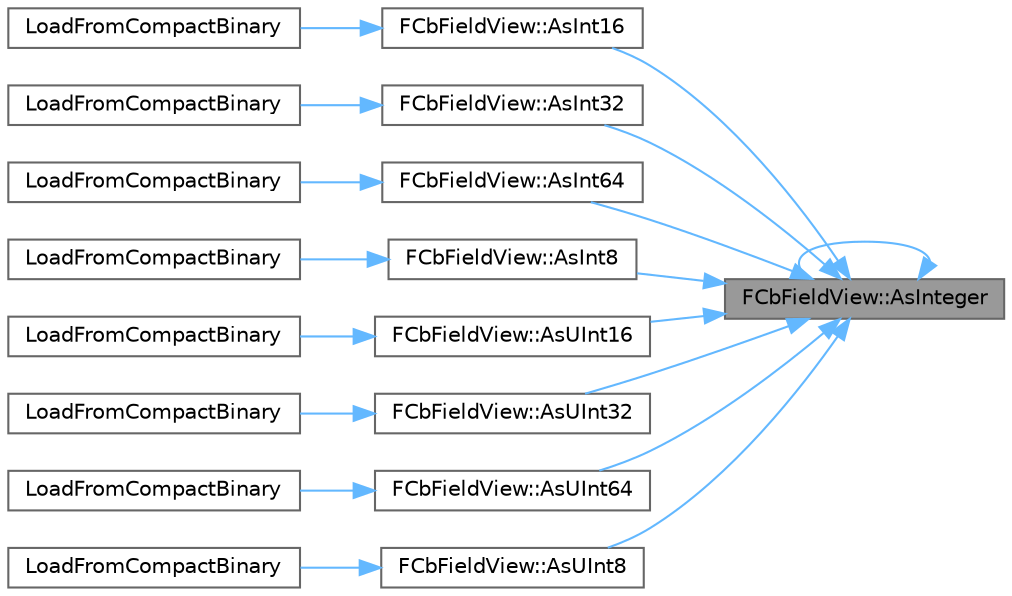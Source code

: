 digraph "FCbFieldView::AsInteger"
{
 // INTERACTIVE_SVG=YES
 // LATEX_PDF_SIZE
  bgcolor="transparent";
  edge [fontname=Helvetica,fontsize=10,labelfontname=Helvetica,labelfontsize=10];
  node [fontname=Helvetica,fontsize=10,shape=box,height=0.2,width=0.4];
  rankdir="RL";
  Node1 [id="Node000001",label="FCbFieldView::AsInteger",height=0.2,width=0.4,color="gray40", fillcolor="grey60", style="filled", fontcolor="black",tooltip="Access the field as the given integer type."];
  Node1 -> Node2 [id="edge1_Node000001_Node000002",dir="back",color="steelblue1",style="solid",tooltip=" "];
  Node2 [id="Node000002",label="FCbFieldView::AsInt16",height=0.2,width=0.4,color="grey40", fillcolor="white", style="filled",URL="$dc/deb/classFCbFieldView.html#a769fa4ef6d9a0b8421f9085204576193",tooltip="Access the field as an int16."];
  Node2 -> Node3 [id="edge2_Node000002_Node000003",dir="back",color="steelblue1",style="solid",tooltip=" "];
  Node3 [id="Node000003",label="LoadFromCompactBinary",height=0.2,width=0.4,color="grey40", fillcolor="white", style="filled",URL="$d5/da9/CompactBinarySerialization_8h.html#afb16a65ab29934b1cab616e5ca96bbe2",tooltip=" "];
  Node1 -> Node4 [id="edge3_Node000001_Node000004",dir="back",color="steelblue1",style="solid",tooltip=" "];
  Node4 [id="Node000004",label="FCbFieldView::AsInt32",height=0.2,width=0.4,color="grey40", fillcolor="white", style="filled",URL="$dc/deb/classFCbFieldView.html#a54e4a9da2d51838e1d8cec82392084e9",tooltip="Access the field as an int32."];
  Node4 -> Node5 [id="edge4_Node000004_Node000005",dir="back",color="steelblue1",style="solid",tooltip=" "];
  Node5 [id="Node000005",label="LoadFromCompactBinary",height=0.2,width=0.4,color="grey40", fillcolor="white", style="filled",URL="$d5/da9/CompactBinarySerialization_8h.html#a8899dff9e3231660f9f119d865a0f788",tooltip=" "];
  Node1 -> Node6 [id="edge5_Node000001_Node000006",dir="back",color="steelblue1",style="solid",tooltip=" "];
  Node6 [id="Node000006",label="FCbFieldView::AsInt64",height=0.2,width=0.4,color="grey40", fillcolor="white", style="filled",URL="$dc/deb/classFCbFieldView.html#a2cfd1eb26b09b603598070d68ea0ee95",tooltip="Access the field as an int64."];
  Node6 -> Node7 [id="edge6_Node000006_Node000007",dir="back",color="steelblue1",style="solid",tooltip=" "];
  Node7 [id="Node000007",label="LoadFromCompactBinary",height=0.2,width=0.4,color="grey40", fillcolor="white", style="filled",URL="$d5/da9/CompactBinarySerialization_8h.html#ab956f23ae50be141e00af6a26c4fec5b",tooltip=" "];
  Node1 -> Node8 [id="edge7_Node000001_Node000008",dir="back",color="steelblue1",style="solid",tooltip=" "];
  Node8 [id="Node000008",label="FCbFieldView::AsInt8",height=0.2,width=0.4,color="grey40", fillcolor="white", style="filled",URL="$dc/deb/classFCbFieldView.html#a8dce5609e6a662bdb5b70bfc63846ef8",tooltip="Access the field as an int8."];
  Node8 -> Node9 [id="edge8_Node000008_Node000009",dir="back",color="steelblue1",style="solid",tooltip=" "];
  Node9 [id="Node000009",label="LoadFromCompactBinary",height=0.2,width=0.4,color="grey40", fillcolor="white", style="filled",URL="$d5/da9/CompactBinarySerialization_8h.html#a7e52086fcb4e6e65f88732cbdcaed2d9",tooltip=" "];
  Node1 -> Node1 [id="edge9_Node000001_Node000001",dir="back",color="steelblue1",style="solid",tooltip=" "];
  Node1 -> Node10 [id="edge10_Node000001_Node000010",dir="back",color="steelblue1",style="solid",tooltip=" "];
  Node10 [id="Node000010",label="FCbFieldView::AsUInt16",height=0.2,width=0.4,color="grey40", fillcolor="white", style="filled",URL="$dc/deb/classFCbFieldView.html#a57391edde4c182df0c0d76fd56ab2ba0",tooltip="Access the field as a uint16."];
  Node10 -> Node11 [id="edge11_Node000010_Node000011",dir="back",color="steelblue1",style="solid",tooltip=" "];
  Node11 [id="Node000011",label="LoadFromCompactBinary",height=0.2,width=0.4,color="grey40", fillcolor="white", style="filled",URL="$d5/da9/CompactBinarySerialization_8h.html#a7ff3ad71e7594778f7955f53122ac61f",tooltip=" "];
  Node1 -> Node12 [id="edge12_Node000001_Node000012",dir="back",color="steelblue1",style="solid",tooltip=" "];
  Node12 [id="Node000012",label="FCbFieldView::AsUInt32",height=0.2,width=0.4,color="grey40", fillcolor="white", style="filled",URL="$dc/deb/classFCbFieldView.html#a3c7ea6a3966deb8a764e58fc772b0eb1",tooltip="Access the field as a uint32."];
  Node12 -> Node13 [id="edge13_Node000012_Node000013",dir="back",color="steelblue1",style="solid",tooltip=" "];
  Node13 [id="Node000013",label="LoadFromCompactBinary",height=0.2,width=0.4,color="grey40", fillcolor="white", style="filled",URL="$d5/da9/CompactBinarySerialization_8h.html#ae03d2b81a109b4079713d4b543d85d61",tooltip=" "];
  Node1 -> Node14 [id="edge14_Node000001_Node000014",dir="back",color="steelblue1",style="solid",tooltip=" "];
  Node14 [id="Node000014",label="FCbFieldView::AsUInt64",height=0.2,width=0.4,color="grey40", fillcolor="white", style="filled",URL="$dc/deb/classFCbFieldView.html#a0d3833c37c0ef5f90062a39c5a069f83",tooltip="Access the field as a uint64."];
  Node14 -> Node15 [id="edge15_Node000014_Node000015",dir="back",color="steelblue1",style="solid",tooltip=" "];
  Node15 [id="Node000015",label="LoadFromCompactBinary",height=0.2,width=0.4,color="grey40", fillcolor="white", style="filled",URL="$d5/da9/CompactBinarySerialization_8h.html#acc78a29aaaefb482ad7fd8c74c974967",tooltip=" "];
  Node1 -> Node16 [id="edge16_Node000001_Node000016",dir="back",color="steelblue1",style="solid",tooltip=" "];
  Node16 [id="Node000016",label="FCbFieldView::AsUInt8",height=0.2,width=0.4,color="grey40", fillcolor="white", style="filled",URL="$dc/deb/classFCbFieldView.html#a35fd94420a0f1ad464a7f048f1e359d0",tooltip="Access the field as a uint8."];
  Node16 -> Node17 [id="edge17_Node000016_Node000017",dir="back",color="steelblue1",style="solid",tooltip=" "];
  Node17 [id="Node000017",label="LoadFromCompactBinary",height=0.2,width=0.4,color="grey40", fillcolor="white", style="filled",URL="$d5/da9/CompactBinarySerialization_8h.html#ad82b646cf41bb11155fd511700984760",tooltip=" "];
}
